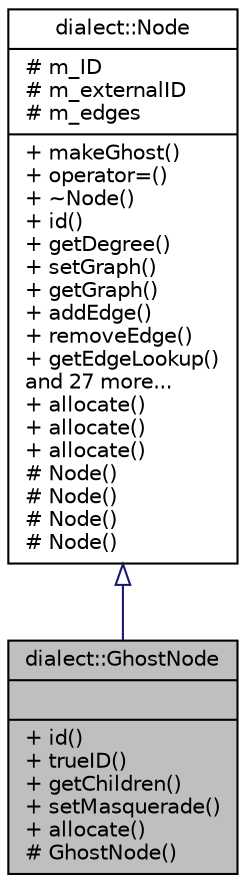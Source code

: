 digraph "dialect::GhostNode"
{
  edge [fontname="Helvetica",fontsize="10",labelfontname="Helvetica",labelfontsize="10"];
  node [fontname="Helvetica",fontsize="10",shape=record];
  Node3 [label="{dialect::GhostNode\n||+ id()\l+ trueID()\l+ getChildren()\l+ setMasquerade()\l+ allocate()\l# GhostNode()\l}",height=0.2,width=0.4,color="black", fillcolor="grey75", style="filled", fontcolor="black"];
  Node4 -> Node3 [dir="back",color="midnightblue",fontsize="10",style="solid",arrowtail="onormal",fontname="Helvetica"];
  Node4 [label="{dialect::Node\n|# m_ID\l# m_externalID\l# m_edges\l|+ makeGhost()\l+ operator=()\l+ ~Node()\l+ id()\l+ getDegree()\l+ setGraph()\l+ getGraph()\l+ addEdge()\l+ removeEdge()\l+ getEdgeLookup()\land 27 more...\l+ allocate()\l+ allocate()\l+ allocate()\l# Node()\l# Node()\l# Node()\l# Node()\l}",height=0.2,width=0.4,color="black", fillcolor="white", style="filled",URL="$classdialect_1_1Node.html",tooltip="The Node class represents nodes in a graph. "];
}
